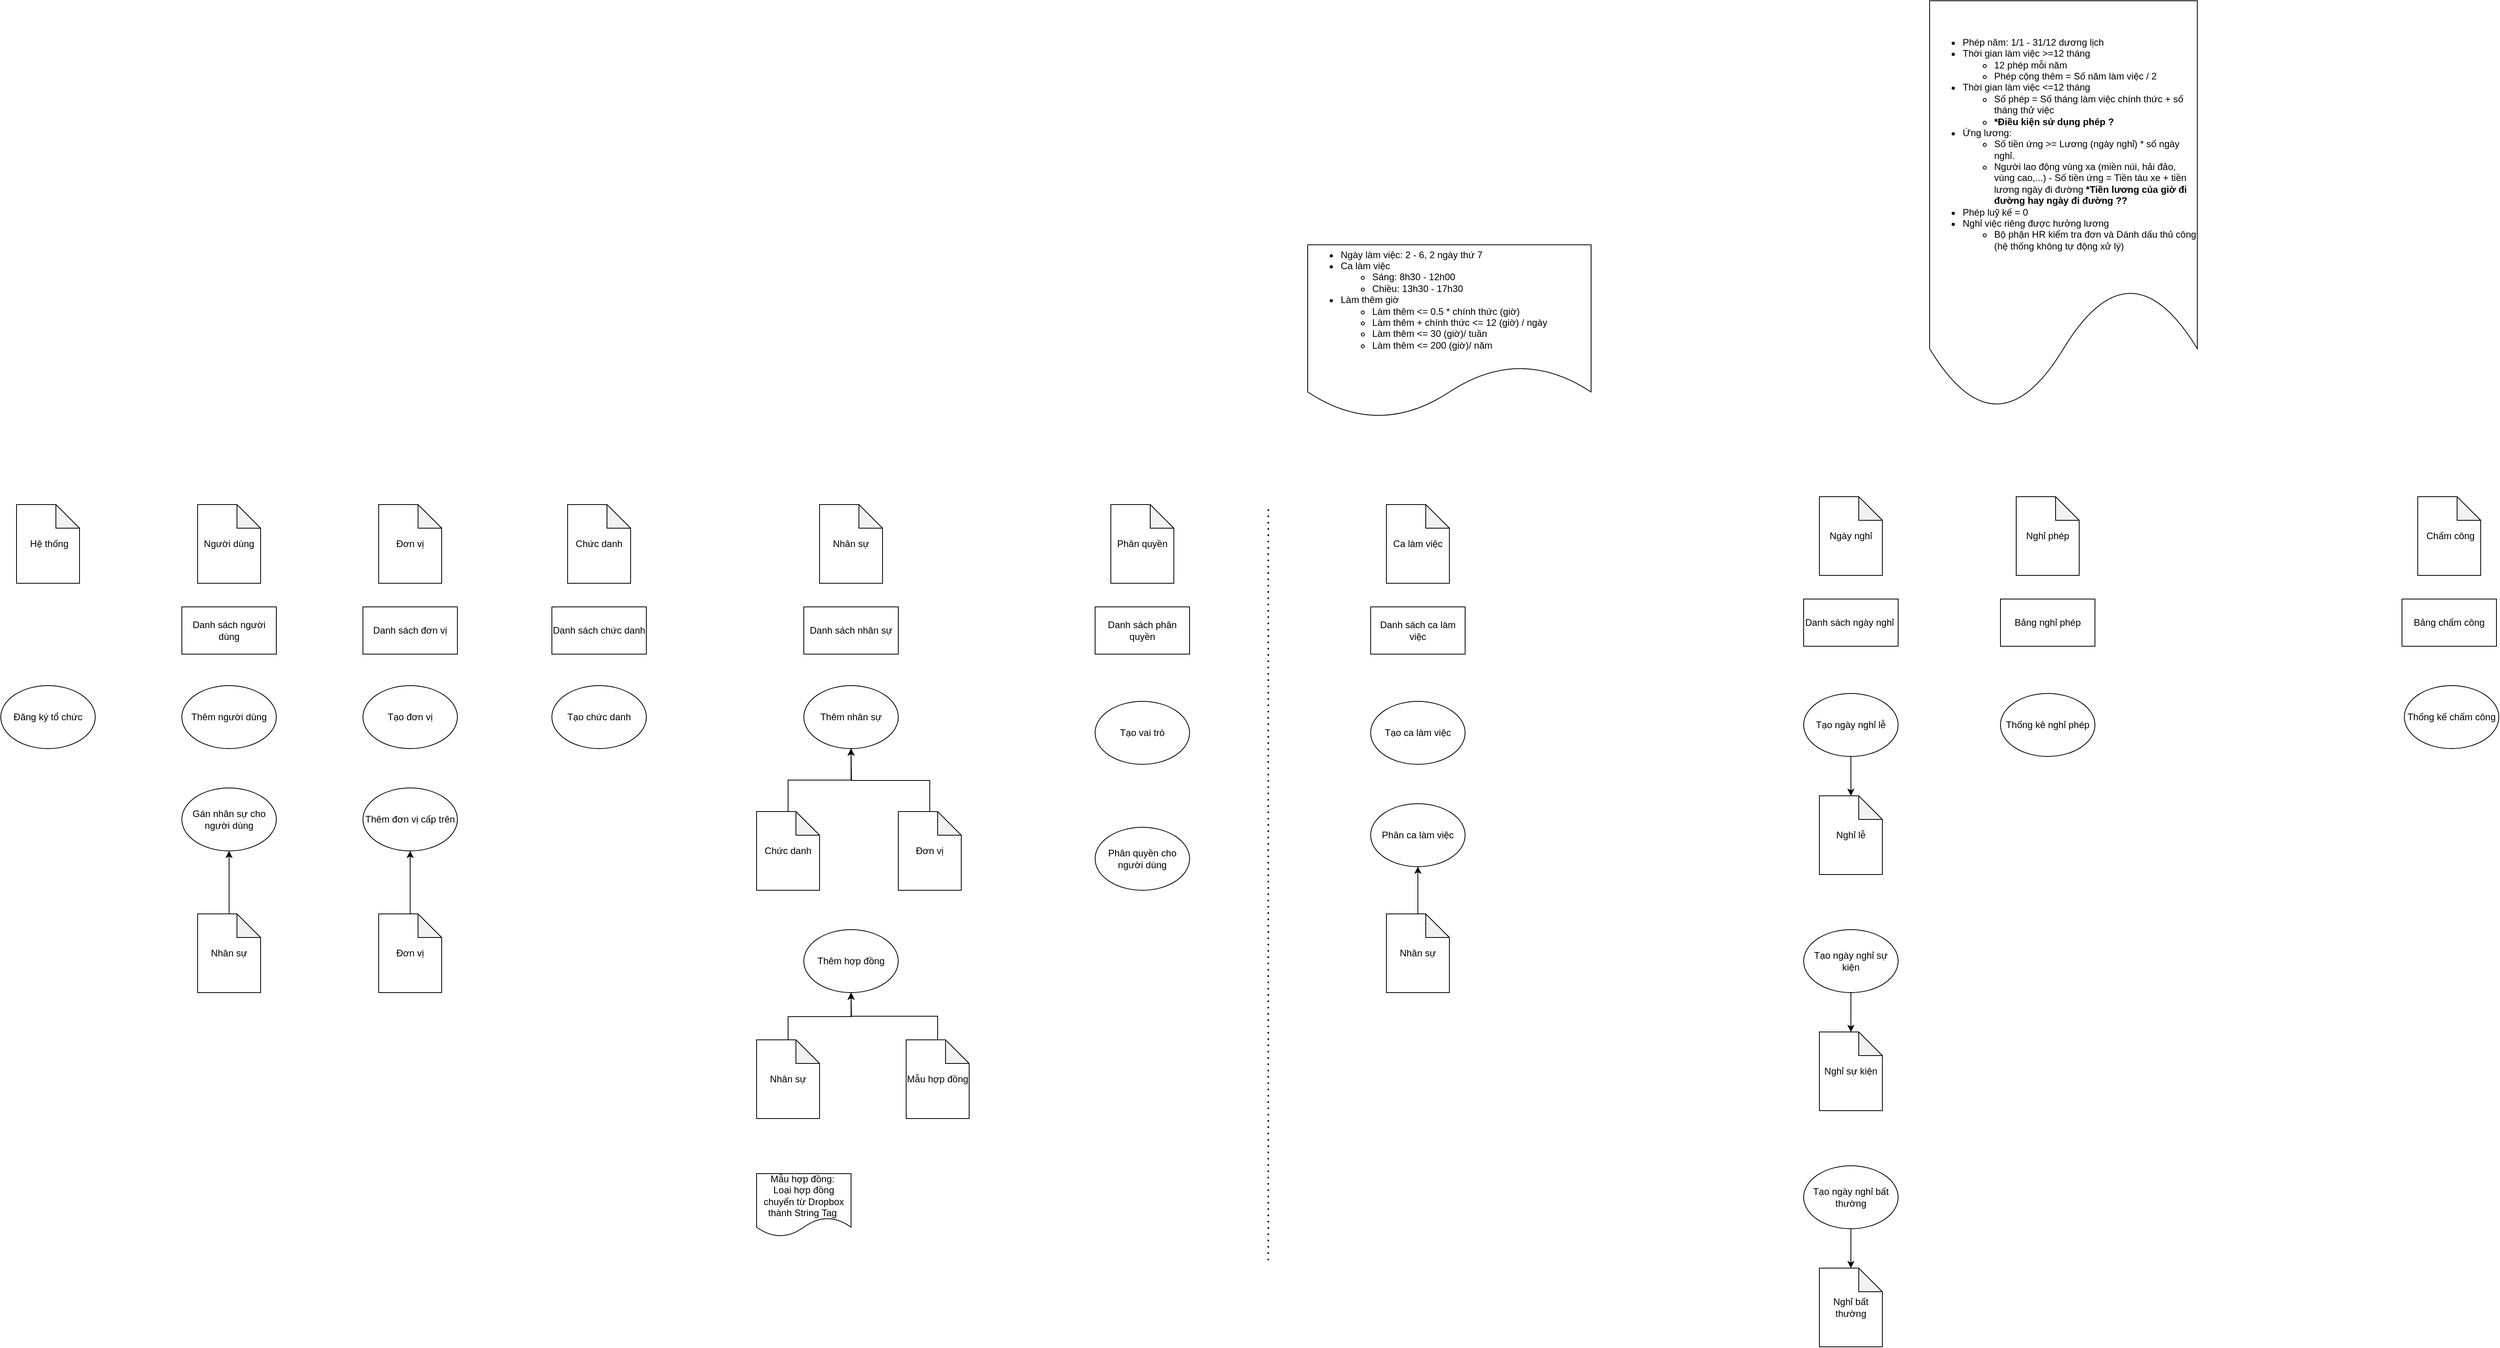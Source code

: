 <mxfile version="13.9.2" type="github">
  <diagram id="C5RBs43oDa-KdzZeNtuy" name="Page-1">
    <mxGraphModel dx="2408" dy="1991" grid="1" gridSize="10" guides="1" tooltips="1" connect="1" arrows="1" fold="1" page="1" pageScale="1" pageWidth="827" pageHeight="1169" math="0" shadow="0">
      <root>
        <mxCell id="WIyWlLk6GJQsqaUBKTNV-0" />
        <mxCell id="WIyWlLk6GJQsqaUBKTNV-1" parent="WIyWlLk6GJQsqaUBKTNV-0" />
        <mxCell id="e6MpmnbMo23s56DdzThr-5" value="Danh sách ngày nghỉ&amp;nbsp;" style="rounded=0;whiteSpace=wrap;html=1;" parent="WIyWlLk6GJQsqaUBKTNV-1" vertex="1">
          <mxGeometry x="840" y="270" width="120" height="60" as="geometry" />
        </mxCell>
        <mxCell id="e6MpmnbMo23s56DdzThr-6" value="Bảng chấm công" style="rounded=0;whiteSpace=wrap;html=1;" parent="WIyWlLk6GJQsqaUBKTNV-1" vertex="1">
          <mxGeometry x="1600" y="270" width="120" height="60" as="geometry" />
        </mxCell>
        <mxCell id="e6MpmnbMo23s56DdzThr-8" value="Danh sách ca làm việc" style="rounded=0;whiteSpace=wrap;html=1;" parent="WIyWlLk6GJQsqaUBKTNV-1" vertex="1">
          <mxGeometry x="290" y="280" width="120" height="60" as="geometry" />
        </mxCell>
        <mxCell id="e6MpmnbMo23s56DdzThr-9" value="" style="endArrow=none;dashed=1;html=1;dashPattern=1 3;strokeWidth=2;" parent="WIyWlLk6GJQsqaUBKTNV-1" edge="1">
          <mxGeometry width="50" height="50" relative="1" as="geometry">
            <mxPoint x="160" y="1110" as="sourcePoint" />
            <mxPoint x="160" y="150" as="targetPoint" />
            <Array as="points" />
          </mxGeometry>
        </mxCell>
        <mxCell id="e6MpmnbMo23s56DdzThr-18" value="Danh sách phân quyền" style="rounded=0;whiteSpace=wrap;html=1;" parent="WIyWlLk6GJQsqaUBKTNV-1" vertex="1">
          <mxGeometry x="-60" y="280" width="120" height="60" as="geometry" />
        </mxCell>
        <mxCell id="e6MpmnbMo23s56DdzThr-23" value="Phân quyền" style="shape=note;whiteSpace=wrap;html=1;backgroundOutline=1;darkOpacity=0.05;" parent="WIyWlLk6GJQsqaUBKTNV-1" vertex="1">
          <mxGeometry x="-40" y="150" width="80" height="100" as="geometry" />
        </mxCell>
        <mxCell id="e6MpmnbMo23s56DdzThr-24" value="Ca làm việc" style="shape=note;whiteSpace=wrap;html=1;backgroundOutline=1;darkOpacity=0.05;" parent="WIyWlLk6GJQsqaUBKTNV-1" vertex="1">
          <mxGeometry x="310" y="150" width="80" height="100" as="geometry" />
        </mxCell>
        <mxCell id="e6MpmnbMo23s56DdzThr-26" value="Ngày nghỉ" style="shape=note;whiteSpace=wrap;html=1;backgroundOutline=1;darkOpacity=0.05;" parent="WIyWlLk6GJQsqaUBKTNV-1" vertex="1">
          <mxGeometry x="860" y="140" width="80" height="100" as="geometry" />
        </mxCell>
        <mxCell id="e6MpmnbMo23s56DdzThr-27" value="&amp;nbsp;Chấm công" style="shape=note;whiteSpace=wrap;html=1;backgroundOutline=1;darkOpacity=0.05;" parent="WIyWlLk6GJQsqaUBKTNV-1" vertex="1">
          <mxGeometry x="1620" y="140" width="80" height="100" as="geometry" />
        </mxCell>
        <mxCell id="e6MpmnbMo23s56DdzThr-45" value="Nghỉ phép" style="shape=note;whiteSpace=wrap;html=1;backgroundOutline=1;darkOpacity=0.05;" parent="WIyWlLk6GJQsqaUBKTNV-1" vertex="1">
          <mxGeometry x="1110" y="140" width="80" height="100" as="geometry" />
        </mxCell>
        <mxCell id="e6MpmnbMo23s56DdzThr-46" value="Bảng nghỉ phép" style="whiteSpace=wrap;html=1;" parent="WIyWlLk6GJQsqaUBKTNV-1" vertex="1">
          <mxGeometry x="1090" y="270" width="120" height="60" as="geometry" />
        </mxCell>
        <mxCell id="e6MpmnbMo23s56DdzThr-57" value="" style="group" parent="WIyWlLk6GJQsqaUBKTNV-1" vertex="1" connectable="0">
          <mxGeometry x="-990" y="150" width="120" height="620" as="geometry" />
        </mxCell>
        <mxCell id="e6MpmnbMo23s56DdzThr-16" value="Danh sách đơn vị" style="whiteSpace=wrap;html=1;" parent="e6MpmnbMo23s56DdzThr-57" vertex="1">
          <mxGeometry y="130" width="120" height="60" as="geometry" />
        </mxCell>
        <mxCell id="e6MpmnbMo23s56DdzThr-20" value="Đơn vị" style="shape=note;whiteSpace=wrap;html=1;backgroundOutline=1;darkOpacity=0.05;" parent="e6MpmnbMo23s56DdzThr-57" vertex="1">
          <mxGeometry x="20" width="80" height="100" as="geometry" />
        </mxCell>
        <mxCell id="e6MpmnbMo23s56DdzThr-34" value="Tạo đơn vị" style="ellipse;whiteSpace=wrap;html=1;" parent="e6MpmnbMo23s56DdzThr-57" vertex="1">
          <mxGeometry y="230" width="120" height="80" as="geometry" />
        </mxCell>
        <mxCell id="e6MpmnbMo23s56DdzThr-42" value="Thêm đơn vị cấp trên" style="ellipse;whiteSpace=wrap;html=1;" parent="e6MpmnbMo23s56DdzThr-57" vertex="1">
          <mxGeometry y="360" width="120" height="80" as="geometry" />
        </mxCell>
        <mxCell id="e6MpmnbMo23s56DdzThr-44" style="edgeStyle=orthogonalEdgeStyle;rounded=0;orthogonalLoop=1;jettySize=auto;html=1;exitX=0.5;exitY=0;exitDx=0;exitDy=0;exitPerimeter=0;entryX=0.5;entryY=1;entryDx=0;entryDy=0;" parent="e6MpmnbMo23s56DdzThr-57" source="e6MpmnbMo23s56DdzThr-43" target="e6MpmnbMo23s56DdzThr-42" edge="1">
          <mxGeometry relative="1" as="geometry" />
        </mxCell>
        <mxCell id="e6MpmnbMo23s56DdzThr-43" value="Đơn vị" style="shape=note;whiteSpace=wrap;html=1;backgroundOutline=1;darkOpacity=0.05;" parent="e6MpmnbMo23s56DdzThr-57" vertex="1">
          <mxGeometry x="20" y="520" width="80" height="100" as="geometry" />
        </mxCell>
        <mxCell id="e6MpmnbMo23s56DdzThr-58" value="" style="group" parent="WIyWlLk6GJQsqaUBKTNV-1" vertex="1" connectable="0">
          <mxGeometry x="-1220" y="150" width="120" height="620" as="geometry" />
        </mxCell>
        <mxCell id="e6MpmnbMo23s56DdzThr-28" value="Người dùng" style="shape=note;whiteSpace=wrap;html=1;backgroundOutline=1;darkOpacity=0.05;" parent="e6MpmnbMo23s56DdzThr-58" vertex="1">
          <mxGeometry x="20" width="80" height="100" as="geometry" />
        </mxCell>
        <mxCell id="e6MpmnbMo23s56DdzThr-29" value="Danh sách người dùng" style="whiteSpace=wrap;html=1;" parent="e6MpmnbMo23s56DdzThr-58" vertex="1">
          <mxGeometry y="130" width="120" height="60" as="geometry" />
        </mxCell>
        <mxCell id="e6MpmnbMo23s56DdzThr-35" value="Thêm người dùng" style="ellipse;whiteSpace=wrap;html=1;" parent="e6MpmnbMo23s56DdzThr-58" vertex="1">
          <mxGeometry y="230" width="120" height="80" as="geometry" />
        </mxCell>
        <mxCell id="e6MpmnbMo23s56DdzThr-38" value="Gán nhân sự cho người dùng" style="ellipse;whiteSpace=wrap;html=1;" parent="e6MpmnbMo23s56DdzThr-58" vertex="1">
          <mxGeometry y="360" width="120" height="80" as="geometry" />
        </mxCell>
        <mxCell id="e6MpmnbMo23s56DdzThr-40" style="edgeStyle=orthogonalEdgeStyle;rounded=0;orthogonalLoop=1;jettySize=auto;html=1;exitX=0.5;exitY=0;exitDx=0;exitDy=0;exitPerimeter=0;entryX=0.5;entryY=1;entryDx=0;entryDy=0;" parent="e6MpmnbMo23s56DdzThr-58" source="e6MpmnbMo23s56DdzThr-39" target="e6MpmnbMo23s56DdzThr-38" edge="1">
          <mxGeometry relative="1" as="geometry" />
        </mxCell>
        <mxCell id="e6MpmnbMo23s56DdzThr-39" value="Nhân sự" style="shape=note;whiteSpace=wrap;html=1;backgroundOutline=1;darkOpacity=0.05;" parent="e6MpmnbMo23s56DdzThr-58" vertex="1">
          <mxGeometry x="20" y="520" width="80" height="100" as="geometry" />
        </mxCell>
        <mxCell id="e6MpmnbMo23s56DdzThr-59" value="" style="group" parent="WIyWlLk6GJQsqaUBKTNV-1" vertex="1" connectable="0">
          <mxGeometry x="-1450" y="150" width="120" height="310" as="geometry" />
        </mxCell>
        <mxCell id="e6MpmnbMo23s56DdzThr-31" value="&amp;nbsp;Hệ thống" style="shape=note;whiteSpace=wrap;html=1;backgroundOutline=1;darkOpacity=0.05;" parent="e6MpmnbMo23s56DdzThr-59" vertex="1">
          <mxGeometry x="20" width="80" height="100" as="geometry" />
        </mxCell>
        <mxCell id="e6MpmnbMo23s56DdzThr-36" value="Đăng ký tổ chức" style="ellipse;whiteSpace=wrap;html=1;" parent="e6MpmnbMo23s56DdzThr-59" vertex="1">
          <mxGeometry y="230" width="120" height="80" as="geometry" />
        </mxCell>
        <mxCell id="e6MpmnbMo23s56DdzThr-60" value="" style="group" parent="WIyWlLk6GJQsqaUBKTNV-1" vertex="1" connectable="0">
          <mxGeometry x="-750" y="150" width="120" height="310" as="geometry" />
        </mxCell>
        <mxCell id="e6MpmnbMo23s56DdzThr-17" value="Danh sách chức danh" style="whiteSpace=wrap;html=1;" parent="e6MpmnbMo23s56DdzThr-60" vertex="1">
          <mxGeometry y="130" width="120" height="60" as="geometry" />
        </mxCell>
        <mxCell id="e6MpmnbMo23s56DdzThr-21" value="Chức danh" style="shape=note;whiteSpace=wrap;html=1;backgroundOutline=1;darkOpacity=0.05;" parent="e6MpmnbMo23s56DdzThr-60" vertex="1">
          <mxGeometry x="20" width="80" height="100" as="geometry" />
        </mxCell>
        <mxCell id="e6MpmnbMo23s56DdzThr-41" value="Tạo chức danh" style="ellipse;whiteSpace=wrap;html=1;" parent="e6MpmnbMo23s56DdzThr-60" vertex="1">
          <mxGeometry y="230" width="120" height="80" as="geometry" />
        </mxCell>
        <mxCell id="e6MpmnbMo23s56DdzThr-63" value="" style="group" parent="WIyWlLk6GJQsqaUBKTNV-1" vertex="1" connectable="0">
          <mxGeometry x="-490" y="150" width="270" height="930" as="geometry" />
        </mxCell>
        <mxCell id="e6MpmnbMo23s56DdzThr-14" value="Danh sách nhân sự" style="rounded=0;whiteSpace=wrap;html=1;" parent="e6MpmnbMo23s56DdzThr-63" vertex="1">
          <mxGeometry x="60" y="130" width="120" height="60" as="geometry" />
        </mxCell>
        <mxCell id="e6MpmnbMo23s56DdzThr-22" value="Nhân sự" style="shape=note;whiteSpace=wrap;html=1;backgroundOutline=1;darkOpacity=0.05;" parent="e6MpmnbMo23s56DdzThr-63" vertex="1">
          <mxGeometry x="80" width="80" height="100" as="geometry" />
        </mxCell>
        <mxCell id="e6MpmnbMo23s56DdzThr-33" value="Thêm nhân sự" style="ellipse;whiteSpace=wrap;html=1;" parent="e6MpmnbMo23s56DdzThr-63" vertex="1">
          <mxGeometry x="60" y="230" width="120" height="80" as="geometry" />
        </mxCell>
        <mxCell id="e6MpmnbMo23s56DdzThr-50" style="edgeStyle=orthogonalEdgeStyle;rounded=0;orthogonalLoop=1;jettySize=auto;html=1;exitX=0.5;exitY=0;exitDx=0;exitDy=0;exitPerimeter=0;entryX=0.5;entryY=1;entryDx=0;entryDy=0;" parent="e6MpmnbMo23s56DdzThr-63" source="e6MpmnbMo23s56DdzThr-47" target="e6MpmnbMo23s56DdzThr-33" edge="1">
          <mxGeometry relative="1" as="geometry" />
        </mxCell>
        <mxCell id="e6MpmnbMo23s56DdzThr-47" value="Chức danh" style="shape=note;whiteSpace=wrap;html=1;backgroundOutline=1;darkOpacity=0.05;" parent="e6MpmnbMo23s56DdzThr-63" vertex="1">
          <mxGeometry y="390" width="80" height="100" as="geometry" />
        </mxCell>
        <mxCell id="e6MpmnbMo23s56DdzThr-51" style="edgeStyle=orthogonalEdgeStyle;rounded=0;orthogonalLoop=1;jettySize=auto;html=1;exitX=0.5;exitY=0;exitDx=0;exitDy=0;exitPerimeter=0;" parent="e6MpmnbMo23s56DdzThr-63" source="e6MpmnbMo23s56DdzThr-49" edge="1">
          <mxGeometry relative="1" as="geometry">
            <mxPoint x="120.0" y="310" as="targetPoint" />
          </mxGeometry>
        </mxCell>
        <mxCell id="e6MpmnbMo23s56DdzThr-49" value="Đơn vị" style="shape=note;whiteSpace=wrap;html=1;backgroundOutline=1;darkOpacity=0.05;" parent="e6MpmnbMo23s56DdzThr-63" vertex="1">
          <mxGeometry x="180" y="390" width="80" height="100" as="geometry" />
        </mxCell>
        <mxCell id="e6MpmnbMo23s56DdzThr-52" value="Thêm hợp đồng" style="ellipse;whiteSpace=wrap;html=1;" parent="e6MpmnbMo23s56DdzThr-63" vertex="1">
          <mxGeometry x="60" y="540" width="120" height="80" as="geometry" />
        </mxCell>
        <mxCell id="e6MpmnbMo23s56DdzThr-56" style="edgeStyle=orthogonalEdgeStyle;rounded=0;orthogonalLoop=1;jettySize=auto;html=1;exitX=0.5;exitY=0;exitDx=0;exitDy=0;exitPerimeter=0;" parent="e6MpmnbMo23s56DdzThr-63" source="e6MpmnbMo23s56DdzThr-53" edge="1">
          <mxGeometry relative="1" as="geometry">
            <mxPoint x="120" y="620" as="targetPoint" />
          </mxGeometry>
        </mxCell>
        <mxCell id="e6MpmnbMo23s56DdzThr-53" value="Nhân sự" style="shape=note;whiteSpace=wrap;html=1;backgroundOutline=1;darkOpacity=0.05;" parent="e6MpmnbMo23s56DdzThr-63" vertex="1">
          <mxGeometry y="680" width="80" height="100" as="geometry" />
        </mxCell>
        <mxCell id="e6MpmnbMo23s56DdzThr-55" style="edgeStyle=orthogonalEdgeStyle;rounded=0;orthogonalLoop=1;jettySize=auto;html=1;exitX=0.5;exitY=0;exitDx=0;exitDy=0;exitPerimeter=0;entryX=0.5;entryY=1;entryDx=0;entryDy=0;" parent="e6MpmnbMo23s56DdzThr-63" source="e6MpmnbMo23s56DdzThr-54" target="e6MpmnbMo23s56DdzThr-52" edge="1">
          <mxGeometry relative="1" as="geometry" />
        </mxCell>
        <mxCell id="e6MpmnbMo23s56DdzThr-54" value="Mẫu hợp đồng" style="shape=note;whiteSpace=wrap;html=1;backgroundOutline=1;darkOpacity=0.05;" parent="e6MpmnbMo23s56DdzThr-63" vertex="1">
          <mxGeometry x="190" y="680" width="80" height="100" as="geometry" />
        </mxCell>
        <mxCell id="e6MpmnbMo23s56DdzThr-62" value="Mẫu hợp đồng:&amp;nbsp;&lt;br&gt;Loại hợp đồng chuyển từ Dropbox thành String Tag&amp;nbsp;" style="shape=document;whiteSpace=wrap;html=1;boundedLbl=1;" parent="e6MpmnbMo23s56DdzThr-63" vertex="1">
          <mxGeometry y="850" width="120" height="80" as="geometry" />
        </mxCell>
        <mxCell id="e6MpmnbMo23s56DdzThr-64" value="Tạo vai trò" style="ellipse;whiteSpace=wrap;html=1;" parent="WIyWlLk6GJQsqaUBKTNV-1" vertex="1">
          <mxGeometry x="-60" y="400" width="120" height="80" as="geometry" />
        </mxCell>
        <mxCell id="e6MpmnbMo23s56DdzThr-65" value="Phân quyền cho người dùng" style="ellipse;whiteSpace=wrap;html=1;" parent="WIyWlLk6GJQsqaUBKTNV-1" vertex="1">
          <mxGeometry x="-60" y="560" width="120" height="80" as="geometry" />
        </mxCell>
        <mxCell id="e6MpmnbMo23s56DdzThr-66" value="Tạo ca làm việc" style="ellipse;whiteSpace=wrap;html=1;" parent="WIyWlLk6GJQsqaUBKTNV-1" vertex="1">
          <mxGeometry x="290" y="400" width="120" height="80" as="geometry" />
        </mxCell>
        <mxCell id="e6MpmnbMo23s56DdzThr-67" value="Phân ca làm việc" style="ellipse;whiteSpace=wrap;html=1;" parent="WIyWlLk6GJQsqaUBKTNV-1" vertex="1">
          <mxGeometry x="290" y="530" width="120" height="80" as="geometry" />
        </mxCell>
        <mxCell id="e6MpmnbMo23s56DdzThr-69" style="edgeStyle=orthogonalEdgeStyle;rounded=0;orthogonalLoop=1;jettySize=auto;html=1;exitX=0.5;exitY=0;exitDx=0;exitDy=0;exitPerimeter=0;entryX=0.5;entryY=1;entryDx=0;entryDy=0;" parent="WIyWlLk6GJQsqaUBKTNV-1" source="e6MpmnbMo23s56DdzThr-68" target="e6MpmnbMo23s56DdzThr-67" edge="1">
          <mxGeometry relative="1" as="geometry" />
        </mxCell>
        <mxCell id="e6MpmnbMo23s56DdzThr-68" value="Nhân sự" style="shape=note;whiteSpace=wrap;html=1;backgroundOutline=1;darkOpacity=0.05;" parent="WIyWlLk6GJQsqaUBKTNV-1" vertex="1">
          <mxGeometry x="310" y="670" width="80" height="100" as="geometry" />
        </mxCell>
        <mxCell id="4Uz1Zi8Dorlpba0Y4oC5-6" style="edgeStyle=orthogonalEdgeStyle;rounded=0;orthogonalLoop=1;jettySize=auto;html=1;exitX=0.5;exitY=1;exitDx=0;exitDy=0;entryX=0.5;entryY=0;entryDx=0;entryDy=0;entryPerimeter=0;" edge="1" parent="WIyWlLk6GJQsqaUBKTNV-1" source="4Uz1Zi8Dorlpba0Y4oC5-0" target="4Uz1Zi8Dorlpba0Y4oC5-1">
          <mxGeometry relative="1" as="geometry" />
        </mxCell>
        <mxCell id="4Uz1Zi8Dorlpba0Y4oC5-0" value="Tạo ngày nghỉ lễ" style="ellipse;whiteSpace=wrap;html=1;" vertex="1" parent="WIyWlLk6GJQsqaUBKTNV-1">
          <mxGeometry x="840" y="390" width="120" height="80" as="geometry" />
        </mxCell>
        <mxCell id="4Uz1Zi8Dorlpba0Y4oC5-1" value="Nghỉ lễ" style="shape=note;whiteSpace=wrap;html=1;backgroundOutline=1;darkOpacity=0.05;" vertex="1" parent="WIyWlLk6GJQsqaUBKTNV-1">
          <mxGeometry x="860" y="520" width="80" height="100" as="geometry" />
        </mxCell>
        <mxCell id="4Uz1Zi8Dorlpba0Y4oC5-7" style="edgeStyle=orthogonalEdgeStyle;rounded=0;orthogonalLoop=1;jettySize=auto;html=1;exitX=0.5;exitY=1;exitDx=0;exitDy=0;entryX=0.5;entryY=0;entryDx=0;entryDy=0;entryPerimeter=0;" edge="1" parent="WIyWlLk6GJQsqaUBKTNV-1" source="4Uz1Zi8Dorlpba0Y4oC5-2" target="4Uz1Zi8Dorlpba0Y4oC5-3">
          <mxGeometry relative="1" as="geometry" />
        </mxCell>
        <mxCell id="4Uz1Zi8Dorlpba0Y4oC5-2" value="Tạo ngày nghỉ sự kiện" style="ellipse;whiteSpace=wrap;html=1;" vertex="1" parent="WIyWlLk6GJQsqaUBKTNV-1">
          <mxGeometry x="840" y="690" width="120" height="80" as="geometry" />
        </mxCell>
        <mxCell id="4Uz1Zi8Dorlpba0Y4oC5-3" value="Nghỉ sự kiện" style="shape=note;whiteSpace=wrap;html=1;backgroundOutline=1;darkOpacity=0.05;" vertex="1" parent="WIyWlLk6GJQsqaUBKTNV-1">
          <mxGeometry x="860" y="820" width="80" height="100" as="geometry" />
        </mxCell>
        <mxCell id="4Uz1Zi8Dorlpba0Y4oC5-8" style="edgeStyle=orthogonalEdgeStyle;rounded=0;orthogonalLoop=1;jettySize=auto;html=1;exitX=0.5;exitY=1;exitDx=0;exitDy=0;entryX=0.5;entryY=0;entryDx=0;entryDy=0;entryPerimeter=0;" edge="1" parent="WIyWlLk6GJQsqaUBKTNV-1" source="4Uz1Zi8Dorlpba0Y4oC5-4" target="4Uz1Zi8Dorlpba0Y4oC5-5">
          <mxGeometry relative="1" as="geometry" />
        </mxCell>
        <mxCell id="4Uz1Zi8Dorlpba0Y4oC5-4" value="Tạo ngày nghỉ bất thường" style="ellipse;whiteSpace=wrap;html=1;" vertex="1" parent="WIyWlLk6GJQsqaUBKTNV-1">
          <mxGeometry x="840" y="990" width="120" height="80" as="geometry" />
        </mxCell>
        <mxCell id="4Uz1Zi8Dorlpba0Y4oC5-5" value="Nghỉ bất thường" style="shape=note;whiteSpace=wrap;html=1;backgroundOutline=1;darkOpacity=0.05;" vertex="1" parent="WIyWlLk6GJQsqaUBKTNV-1">
          <mxGeometry x="860" y="1120" width="80" height="100" as="geometry" />
        </mxCell>
        <mxCell id="4Uz1Zi8Dorlpba0Y4oC5-9" value="Thống kế chấm công" style="ellipse;whiteSpace=wrap;html=1;" vertex="1" parent="WIyWlLk6GJQsqaUBKTNV-1">
          <mxGeometry x="1603" y="380" width="120" height="80" as="geometry" />
        </mxCell>
        <mxCell id="4Uz1Zi8Dorlpba0Y4oC5-10" value="Thống kê nghỉ phép" style="ellipse;whiteSpace=wrap;html=1;" vertex="1" parent="WIyWlLk6GJQsqaUBKTNV-1">
          <mxGeometry x="1090" y="390" width="120" height="80" as="geometry" />
        </mxCell>
        <mxCell id="4Uz1Zi8Dorlpba0Y4oC5-11" value="&lt;ul&gt;&lt;li&gt;Ngày làm việc: 2 - 6, 2 ngày thứ 7&lt;/li&gt;&lt;li&gt;&lt;span&gt;Ca làm việc&lt;/span&gt;&lt;br&gt;&lt;/li&gt;&lt;ul&gt;&lt;li&gt;&lt;span&gt;Sáng: 8h30 - 12h00&lt;/span&gt;&lt;/li&gt;&lt;li&gt;&lt;span&gt;Chiều: 13h30 - 17h30&lt;/span&gt;&lt;/li&gt;&lt;/ul&gt;&lt;li&gt;Làm thêm giờ&lt;/li&gt;&lt;ul&gt;&lt;li&gt;Làm thêm &amp;lt;= 0.5 * chính thức (giờ)&lt;/li&gt;&lt;li&gt;Làm thêm + chính thức &amp;lt;= 12 (giờ) / ngày&lt;/li&gt;&lt;li&gt;Làm thêm &amp;lt;= 30 (giờ)/ tuần&lt;/li&gt;&lt;li&gt;Làm thêm &amp;lt;= 200 (giờ)/ năm&lt;/li&gt;&lt;/ul&gt;&lt;/ul&gt;&lt;div&gt;&lt;br&gt;&lt;/div&gt;" style="shape=document;whiteSpace=wrap;html=1;boundedLbl=1;align=left;" vertex="1" parent="WIyWlLk6GJQsqaUBKTNV-1">
          <mxGeometry x="210" y="-180" width="360" height="220" as="geometry" />
        </mxCell>
        <mxCell id="4Uz1Zi8Dorlpba0Y4oC5-12" value="&lt;ul&gt;&lt;li&gt;Phép năm: 1/1 - 31/12 dương lịch&lt;/li&gt;&lt;li&gt;Thời gian làm việc &amp;gt;=12 tháng&lt;/li&gt;&lt;ul&gt;&lt;li&gt;12 phép mỗi năm&amp;nbsp;&lt;/li&gt;&lt;li&gt;Phép cộng thêm = Số năm làm việc / 2&lt;/li&gt;&lt;/ul&gt;&lt;li&gt;Thời gian làm việc &amp;lt;=12 tháng&lt;/li&gt;&lt;ul&gt;&lt;li&gt;Số phép = Số tháng làm việc chính thức + số tháng thử việc&amp;nbsp;&lt;/li&gt;&lt;li&gt;&lt;b&gt;*Điều kiện sử dụng phép ?&lt;/b&gt;&lt;/li&gt;&lt;/ul&gt;&lt;li&gt;Ứng lương:&lt;/li&gt;&lt;ul&gt;&lt;li&gt;Số tiền ứng &amp;gt;= Lương (ngày nghỉ) * số ngày nghỉ.&amp;nbsp;&lt;/li&gt;&lt;li&gt;Người lao động vùng xa (miền núi, hải đảo, vùng cao,...) - Số tiền ứng = Tiền tàu xe + tiền lương ngày đi đường &lt;b&gt;*Tiền lương của giờ đi đường hay ngày đi đường ??&lt;/b&gt;&lt;/li&gt;&lt;/ul&gt;&lt;li&gt;Phép luỹ kế = 0&amp;nbsp;&lt;/li&gt;&lt;li&gt;Nghỉ việc riêng được hưởng lương&amp;nbsp;&lt;/li&gt;&lt;ul&gt;&lt;li&gt;Bộ phận HR kiểm tra đơn và Dánh dấu thủ công (hệ thống không tự động xử lý)&lt;/li&gt;&lt;/ul&gt;&lt;/ul&gt;" style="shape=document;whiteSpace=wrap;html=1;boundedLbl=1;align=left;" vertex="1" parent="WIyWlLk6GJQsqaUBKTNV-1">
          <mxGeometry x="1000" y="-490" width="340" height="520" as="geometry" />
        </mxCell>
      </root>
    </mxGraphModel>
  </diagram>
</mxfile>
